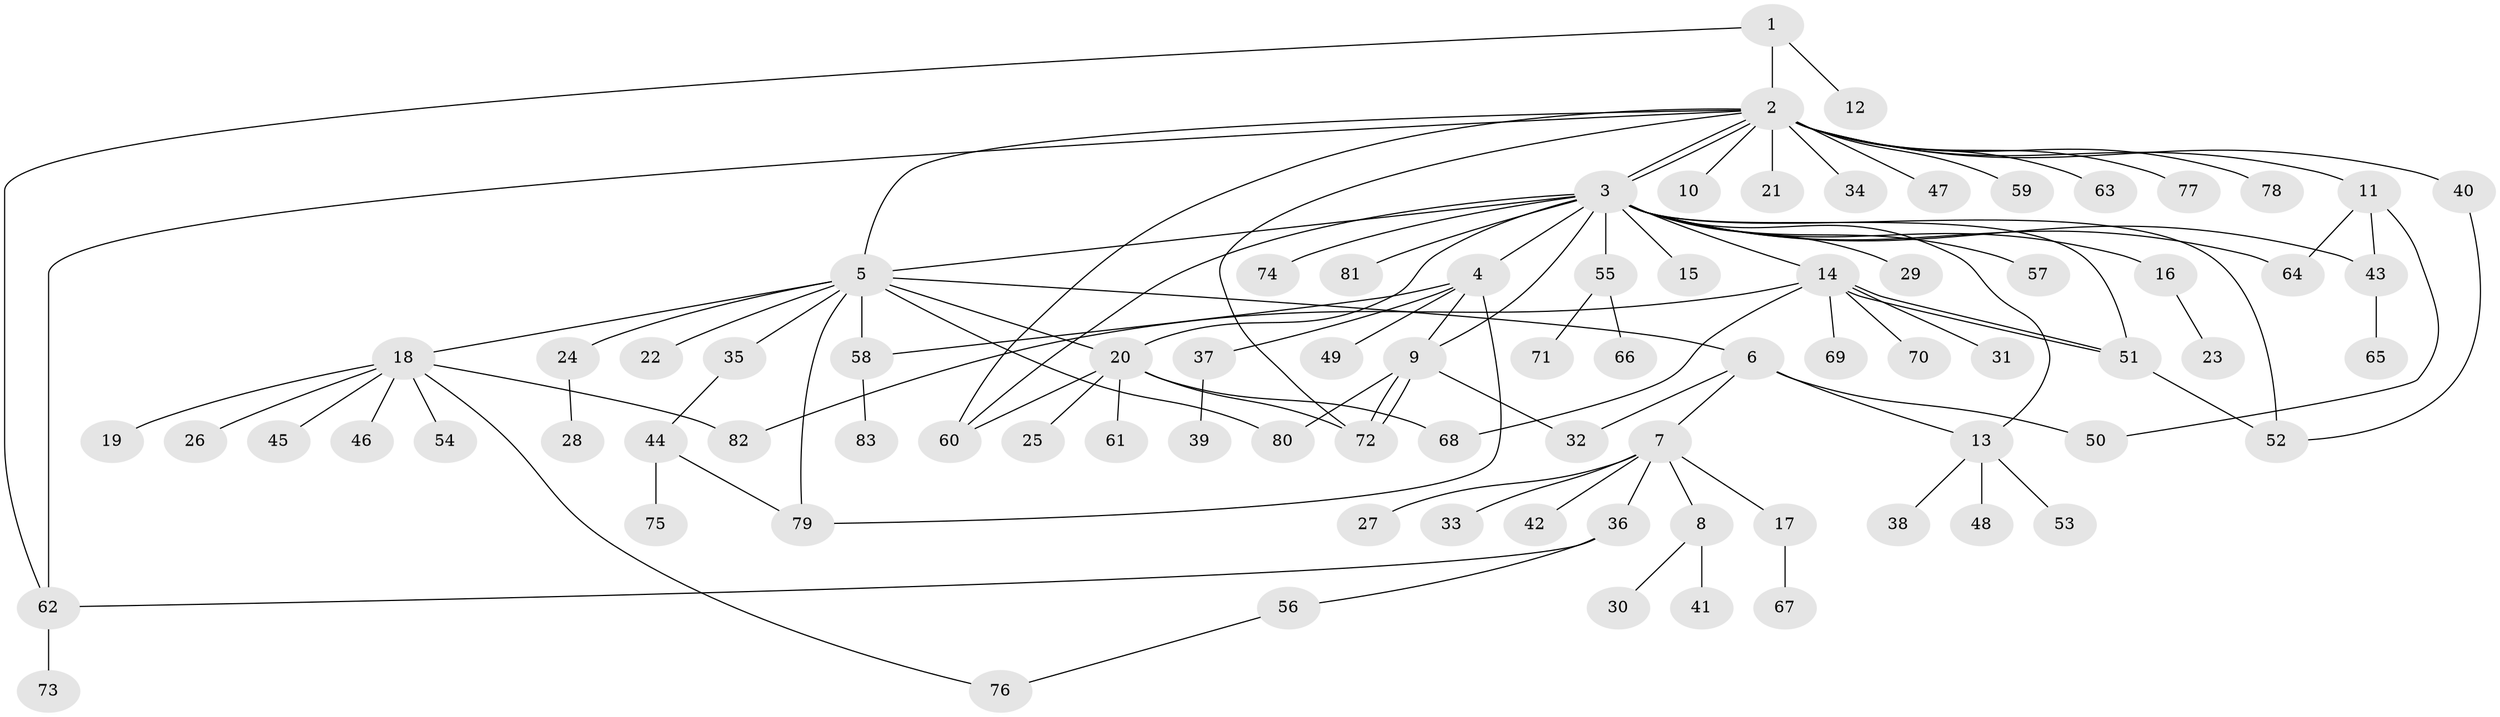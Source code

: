 // Generated by graph-tools (version 1.1) at 2025/49/03/09/25 03:49:50]
// undirected, 83 vertices, 109 edges
graph export_dot {
graph [start="1"]
  node [color=gray90,style=filled];
  1;
  2;
  3;
  4;
  5;
  6;
  7;
  8;
  9;
  10;
  11;
  12;
  13;
  14;
  15;
  16;
  17;
  18;
  19;
  20;
  21;
  22;
  23;
  24;
  25;
  26;
  27;
  28;
  29;
  30;
  31;
  32;
  33;
  34;
  35;
  36;
  37;
  38;
  39;
  40;
  41;
  42;
  43;
  44;
  45;
  46;
  47;
  48;
  49;
  50;
  51;
  52;
  53;
  54;
  55;
  56;
  57;
  58;
  59;
  60;
  61;
  62;
  63;
  64;
  65;
  66;
  67;
  68;
  69;
  70;
  71;
  72;
  73;
  74;
  75;
  76;
  77;
  78;
  79;
  80;
  81;
  82;
  83;
  1 -- 2;
  1 -- 12;
  1 -- 62;
  2 -- 3;
  2 -- 3;
  2 -- 5;
  2 -- 10;
  2 -- 11;
  2 -- 21;
  2 -- 34;
  2 -- 40;
  2 -- 47;
  2 -- 59;
  2 -- 60;
  2 -- 62;
  2 -- 63;
  2 -- 72;
  2 -- 77;
  2 -- 78;
  3 -- 4;
  3 -- 5;
  3 -- 9;
  3 -- 13;
  3 -- 14;
  3 -- 15;
  3 -- 16;
  3 -- 20;
  3 -- 29;
  3 -- 43;
  3 -- 51;
  3 -- 52;
  3 -- 55;
  3 -- 57;
  3 -- 60;
  3 -- 64;
  3 -- 74;
  3 -- 81;
  4 -- 9;
  4 -- 37;
  4 -- 49;
  4 -- 58;
  4 -- 79;
  5 -- 6;
  5 -- 18;
  5 -- 20;
  5 -- 22;
  5 -- 24;
  5 -- 35;
  5 -- 58;
  5 -- 79;
  5 -- 80;
  6 -- 7;
  6 -- 13;
  6 -- 32;
  6 -- 50;
  7 -- 8;
  7 -- 17;
  7 -- 27;
  7 -- 33;
  7 -- 36;
  7 -- 42;
  8 -- 30;
  8 -- 41;
  9 -- 32;
  9 -- 72;
  9 -- 72;
  9 -- 80;
  11 -- 43;
  11 -- 50;
  11 -- 64;
  13 -- 38;
  13 -- 48;
  13 -- 53;
  14 -- 31;
  14 -- 51;
  14 -- 51;
  14 -- 68;
  14 -- 69;
  14 -- 70;
  14 -- 82;
  16 -- 23;
  17 -- 67;
  18 -- 19;
  18 -- 26;
  18 -- 45;
  18 -- 46;
  18 -- 54;
  18 -- 76;
  18 -- 82;
  20 -- 25;
  20 -- 60;
  20 -- 61;
  20 -- 68;
  20 -- 72;
  24 -- 28;
  35 -- 44;
  36 -- 56;
  36 -- 62;
  37 -- 39;
  40 -- 52;
  43 -- 65;
  44 -- 75;
  44 -- 79;
  51 -- 52;
  55 -- 66;
  55 -- 71;
  56 -- 76;
  58 -- 83;
  62 -- 73;
}
